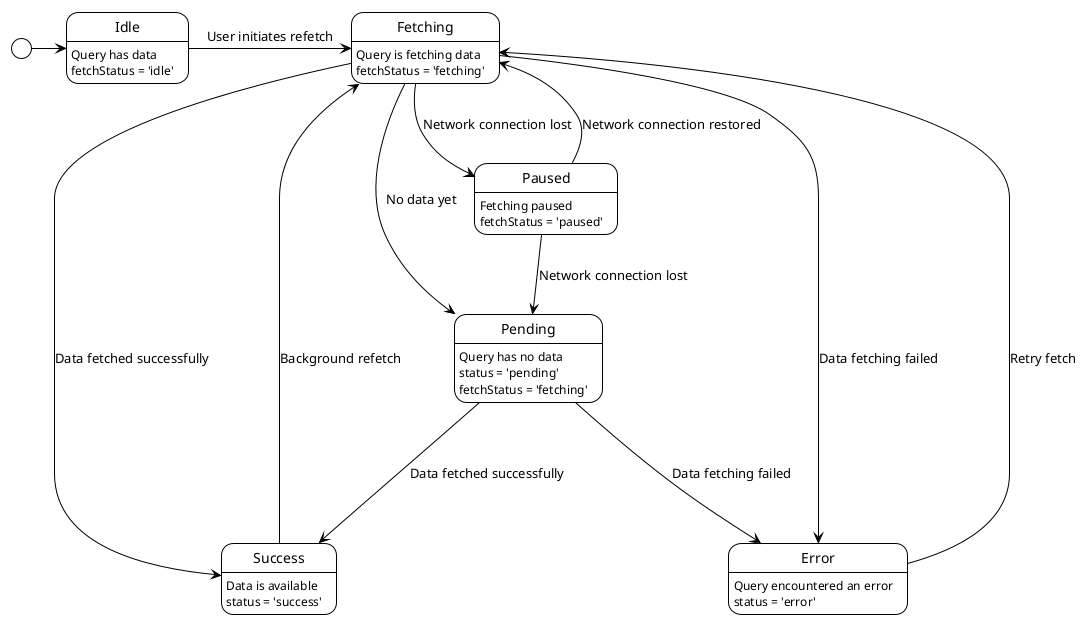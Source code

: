 @startuml
!theme plain
skinparam backgroundColor transparent

[*] -> Idle

Idle : Query has data
Idle : fetchStatus = 'idle'
Idle -> Fetching : User initiates refetch

Fetching : Query is fetching data
Fetching : fetchStatus = 'fetching'
Fetching --> Success : Data fetched successfully
Fetching --> Error : Data fetching failed
Fetching --> Paused : Network connection lost

Success : Data is available
Success : status = 'success'
Success --> Fetching : Background refetch

Error : Query encountered an error
Error : status = 'error'
Error --> Fetching : Retry fetch

Paused : Fetching paused
Paused : fetchStatus = 'paused'
Paused --> Fetching : Network connection restored

Fetching --> Pending : No data yet

Pending : Query has no data
Pending : status = 'pending'
Pending : fetchStatus = 'fetching'
Pending ---> Error : Data fetching failed
Pending ---> Success : Data fetched successfully
Paused --> Pending : Network connection lost
@enduml